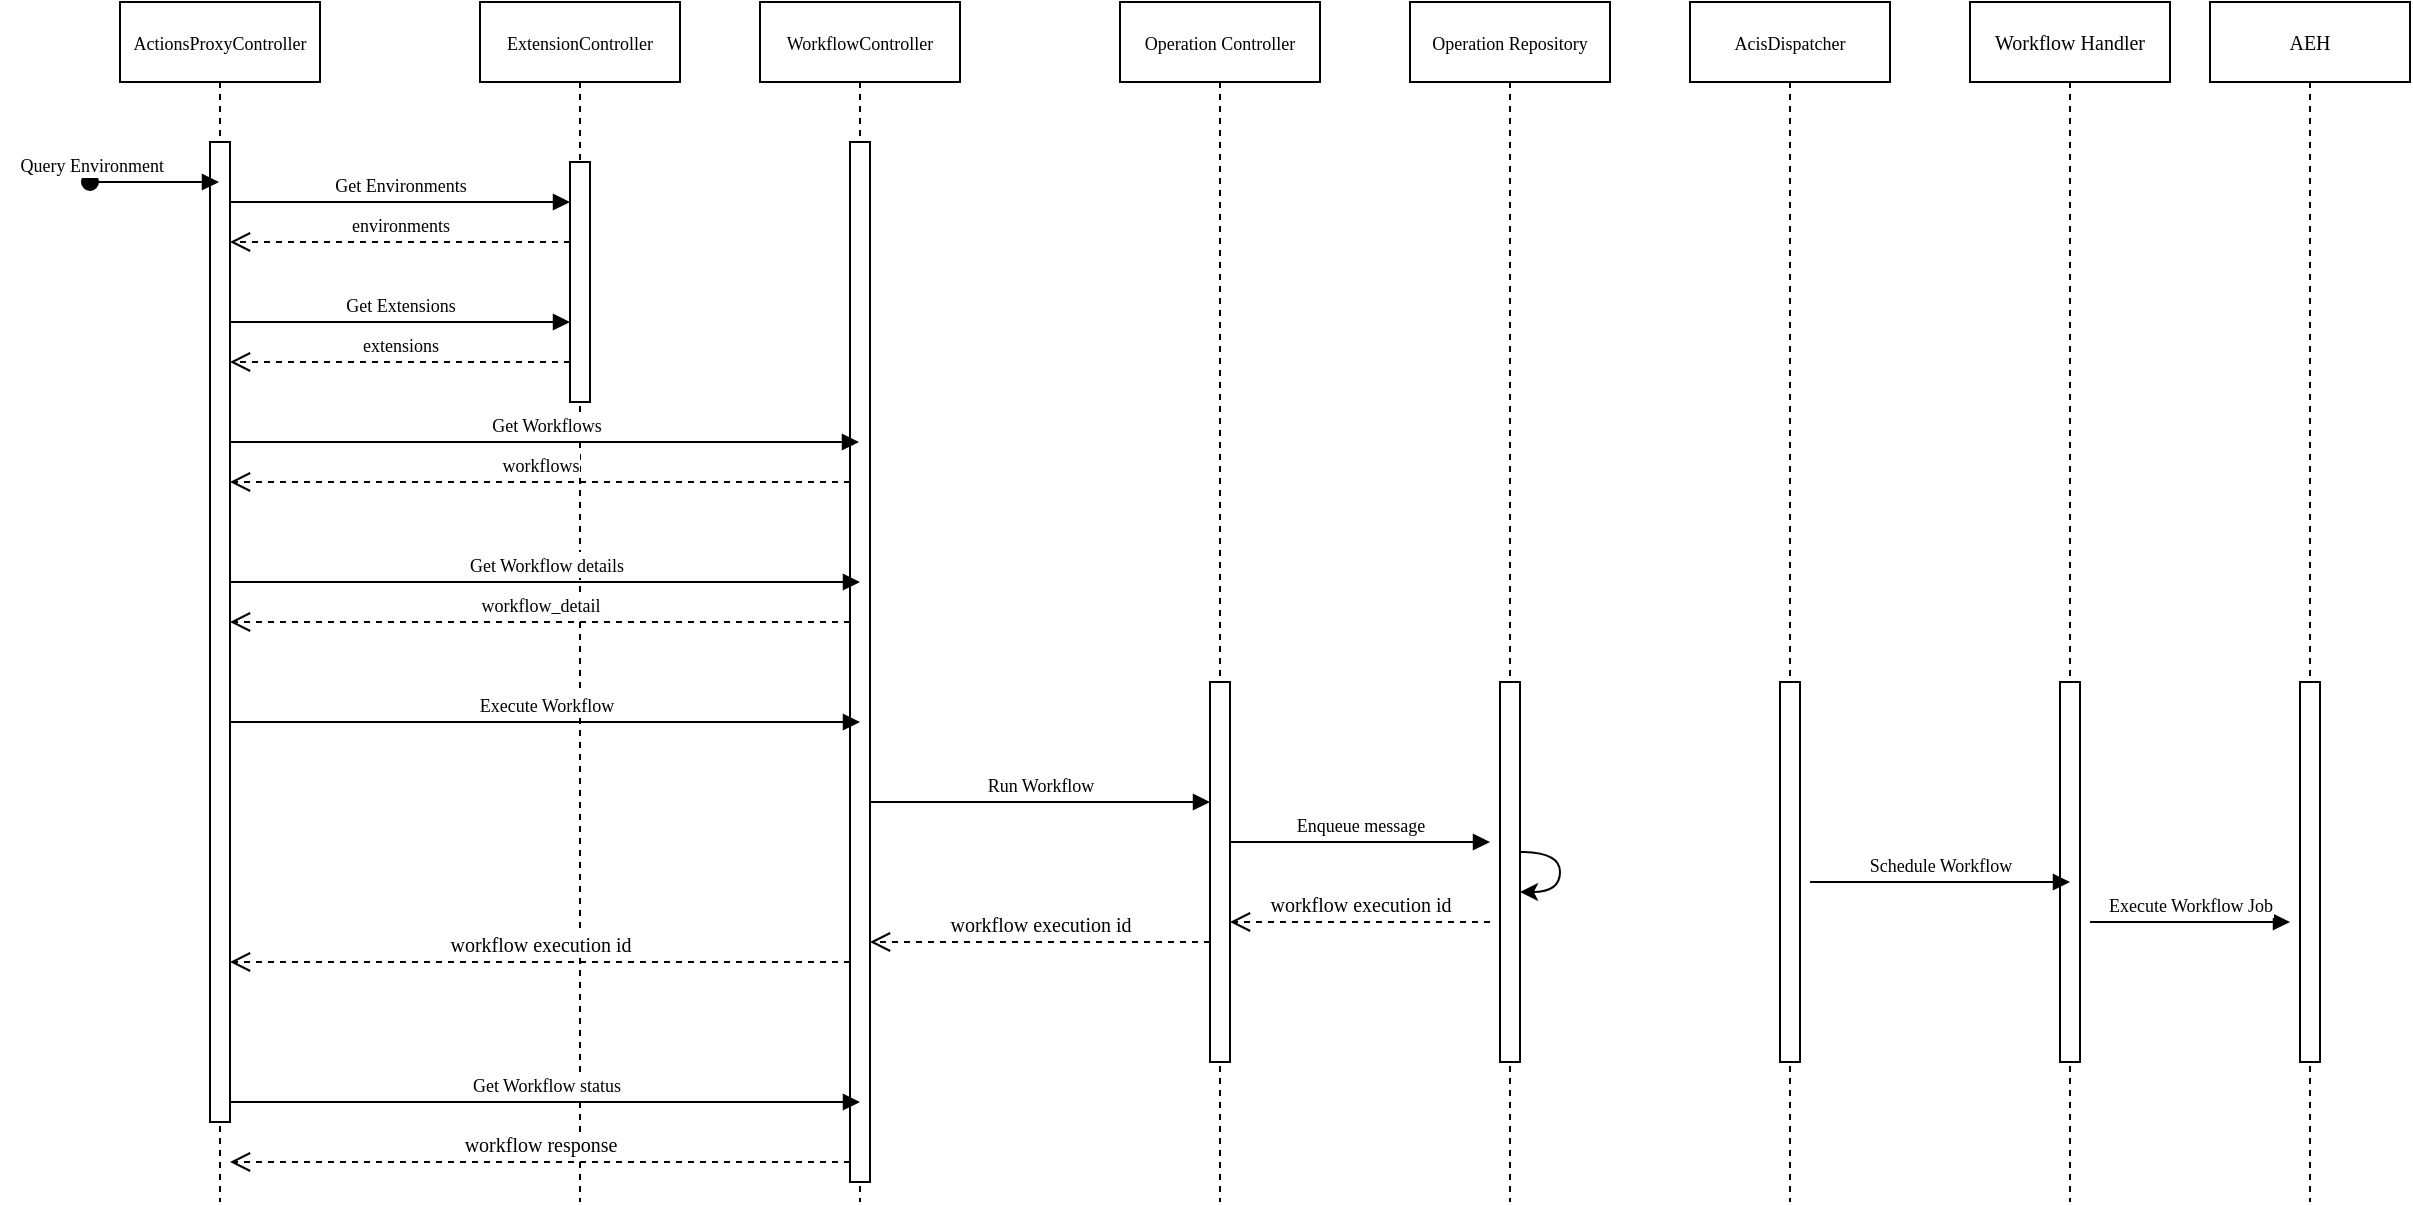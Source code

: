 <mxfile version="26.0.11">
  <diagram name="Page-1" id="2YBvvXClWsGukQMizWep">
    <mxGraphModel dx="2177" dy="938" grid="1" gridSize="10" guides="1" tooltips="1" connect="1" arrows="1" fold="1" page="1" pageScale="1" pageWidth="850" pageHeight="1100" math="0" shadow="0">
      <root>
        <mxCell id="0" />
        <mxCell id="1" parent="0" />
        <mxCell id="aM9ryv3xv72pqoxQDRHE-1" value="&lt;font face=&quot;Comic Sans MS&quot; style=&quot;font-size: 9px;&quot;&gt;ActionsProxyController&lt;/font&gt;" style="shape=umlLifeline;perimeter=lifelinePerimeter;whiteSpace=wrap;html=1;container=0;dropTarget=0;collapsible=0;recursiveResize=0;outlineConnect=0;portConstraint=eastwest;newEdgeStyle={&quot;edgeStyle&quot;:&quot;elbowEdgeStyle&quot;,&quot;elbow&quot;:&quot;vertical&quot;,&quot;curved&quot;:0,&quot;rounded&quot;:0};" parent="1" vertex="1">
          <mxGeometry x="-175" y="40" width="100" height="600" as="geometry" />
        </mxCell>
        <mxCell id="aM9ryv3xv72pqoxQDRHE-2" value="" style="html=1;points=[];perimeter=orthogonalPerimeter;outlineConnect=0;targetShapes=umlLifeline;portConstraint=eastwest;newEdgeStyle={&quot;edgeStyle&quot;:&quot;elbowEdgeStyle&quot;,&quot;elbow&quot;:&quot;vertical&quot;,&quot;curved&quot;:0,&quot;rounded&quot;:0};" parent="aM9ryv3xv72pqoxQDRHE-1" vertex="1">
          <mxGeometry x="45" y="70" width="10" height="490" as="geometry" />
        </mxCell>
        <mxCell id="aM9ryv3xv72pqoxQDRHE-5" value="&lt;font style=&quot;font-size: 9px;&quot; face=&quot;Comic Sans MS&quot;&gt;ExtensionController&lt;/font&gt;" style="shape=umlLifeline;perimeter=lifelinePerimeter;whiteSpace=wrap;html=1;container=0;dropTarget=0;collapsible=0;recursiveResize=0;outlineConnect=0;portConstraint=eastwest;newEdgeStyle={&quot;edgeStyle&quot;:&quot;elbowEdgeStyle&quot;,&quot;elbow&quot;:&quot;vertical&quot;,&quot;curved&quot;:0,&quot;rounded&quot;:0};" parent="1" vertex="1">
          <mxGeometry x="5" y="40" width="100" height="600" as="geometry" />
        </mxCell>
        <mxCell id="aM9ryv3xv72pqoxQDRHE-6" value="" style="html=1;points=[];perimeter=orthogonalPerimeter;outlineConnect=0;targetShapes=umlLifeline;portConstraint=eastwest;newEdgeStyle={&quot;edgeStyle&quot;:&quot;elbowEdgeStyle&quot;,&quot;elbow&quot;:&quot;vertical&quot;,&quot;curved&quot;:0,&quot;rounded&quot;:0};" parent="aM9ryv3xv72pqoxQDRHE-5" vertex="1">
          <mxGeometry x="45" y="80" width="10" height="120" as="geometry" />
        </mxCell>
        <mxCell id="aM9ryv3xv72pqoxQDRHE-7" value="&lt;font style=&quot;font-size: 9px;&quot; face=&quot;Comic Sans MS&quot;&gt;Get Environments&lt;/font&gt;" style="html=1;verticalAlign=bottom;endArrow=block;edgeStyle=elbowEdgeStyle;elbow=vertical;curved=0;rounded=0;" parent="1" edge="1">
          <mxGeometry relative="1" as="geometry">
            <mxPoint x="-120" y="140" as="sourcePoint" />
            <Array as="points">
              <mxPoint x="-35" y="140" />
            </Array>
            <mxPoint x="50" y="140" as="targetPoint" />
          </mxGeometry>
        </mxCell>
        <mxCell id="xrb0LRakDdT9PTgw8md3-1" value="&lt;font style=&quot;font-size: 9px;&quot; face=&quot;Comic Sans MS&quot;&gt;WorkflowController&lt;/font&gt;" style="shape=umlLifeline;perimeter=lifelinePerimeter;whiteSpace=wrap;html=1;container=0;dropTarget=0;collapsible=0;recursiveResize=0;outlineConnect=0;portConstraint=eastwest;newEdgeStyle={&quot;edgeStyle&quot;:&quot;elbowEdgeStyle&quot;,&quot;elbow&quot;:&quot;vertical&quot;,&quot;curved&quot;:0,&quot;rounded&quot;:0};" vertex="1" parent="1">
          <mxGeometry x="145" y="40" width="100" height="600" as="geometry" />
        </mxCell>
        <mxCell id="xrb0LRakDdT9PTgw8md3-2" value="" style="html=1;points=[];perimeter=orthogonalPerimeter;outlineConnect=0;targetShapes=umlLifeline;portConstraint=eastwest;newEdgeStyle={&quot;edgeStyle&quot;:&quot;elbowEdgeStyle&quot;,&quot;elbow&quot;:&quot;vertical&quot;,&quot;curved&quot;:0,&quot;rounded&quot;:0};" vertex="1" parent="xrb0LRakDdT9PTgw8md3-1">
          <mxGeometry x="45" y="70" width="10" height="520" as="geometry" />
        </mxCell>
        <mxCell id="xrb0LRakDdT9PTgw8md3-4" value="&lt;font style=&quot;font-size: 9px;&quot; face=&quot;Comic Sans MS&quot;&gt;Operation Controller&lt;/font&gt;" style="shape=umlLifeline;perimeter=lifelinePerimeter;whiteSpace=wrap;html=1;container=0;dropTarget=0;collapsible=0;recursiveResize=0;outlineConnect=0;portConstraint=eastwest;newEdgeStyle={&quot;edgeStyle&quot;:&quot;elbowEdgeStyle&quot;,&quot;elbow&quot;:&quot;vertical&quot;,&quot;curved&quot;:0,&quot;rounded&quot;:0};" vertex="1" parent="1">
          <mxGeometry x="325" y="40" width="100" height="600" as="geometry" />
        </mxCell>
        <mxCell id="aM9ryv3xv72pqoxQDRHE-3" value="&lt;font face=&quot;Comic Sans MS&quot; style=&quot;font-size: 9px;&quot;&gt;&amp;nbsp; &amp;nbsp; Query Environment&lt;/font&gt;" style="html=1;verticalAlign=bottom;startArrow=oval;endArrow=block;startSize=8;edgeStyle=elbowEdgeStyle;elbow=vertical;curved=0;rounded=0;align=right;" parent="1" target="aM9ryv3xv72pqoxQDRHE-1" edge="1">
          <mxGeometry x="0.171" relative="1" as="geometry">
            <mxPoint x="-190" y="130" as="sourcePoint" />
            <mxPoint x="-155" y="130.333" as="targetPoint" />
            <Array as="points">
              <mxPoint x="-170" y="130" />
            </Array>
            <mxPoint as="offset" />
          </mxGeometry>
        </mxCell>
        <mxCell id="xrb0LRakDdT9PTgw8md3-11" value="&lt;font style=&quot;font-size: 9px;&quot; face=&quot;Comic Sans MS&quot;&gt;Get Extensions&lt;/font&gt;" style="html=1;verticalAlign=bottom;endArrow=block;edgeStyle=elbowEdgeStyle;elbow=vertical;curved=0;rounded=0;" edge="1" parent="1">
          <mxGeometry relative="1" as="geometry">
            <mxPoint x="-120" y="200" as="sourcePoint" />
            <Array as="points">
              <mxPoint x="-35" y="200" />
            </Array>
            <mxPoint x="50" y="200" as="targetPoint" />
          </mxGeometry>
        </mxCell>
        <mxCell id="xrb0LRakDdT9PTgw8md3-13" value="&lt;font style=&quot;font-size: 9px;&quot; face=&quot;Comic Sans MS&quot;&gt;Get Workflows&lt;/font&gt;" style="html=1;verticalAlign=bottom;endArrow=block;edgeStyle=elbowEdgeStyle;elbow=vertical;curved=0;rounded=0;" edge="1" parent="1" target="xrb0LRakDdT9PTgw8md3-1">
          <mxGeometry relative="1" as="geometry">
            <mxPoint x="-120" y="260" as="sourcePoint" />
            <Array as="points">
              <mxPoint x="-35" y="260" />
            </Array>
            <mxPoint x="50" y="260" as="targetPoint" />
          </mxGeometry>
        </mxCell>
        <mxCell id="xrb0LRakDdT9PTgw8md3-17" value="&lt;span style=&quot;font-family: &amp;quot;Comic Sans MS&amp;quot;; font-size: 9px;&quot;&gt;environments&lt;/span&gt;" style="html=1;verticalAlign=bottom;endArrow=open;dashed=1;endSize=8;edgeStyle=elbowEdgeStyle;elbow=vertical;curved=0;rounded=0;" edge="1" parent="1">
          <mxGeometry relative="1" as="geometry">
            <mxPoint x="-120" y="160" as="targetPoint" />
            <Array as="points">
              <mxPoint x="-25" y="160" />
            </Array>
            <mxPoint x="50" y="160" as="sourcePoint" />
          </mxGeometry>
        </mxCell>
        <mxCell id="xrb0LRakDdT9PTgw8md3-18" value="&lt;span style=&quot;font-family: &amp;quot;Comic Sans MS&amp;quot;; font-size: 9px;&quot;&gt;extensions&lt;/span&gt;" style="html=1;verticalAlign=bottom;endArrow=open;dashed=1;endSize=8;edgeStyle=elbowEdgeStyle;elbow=vertical;curved=0;rounded=0;" edge="1" parent="1">
          <mxGeometry relative="1" as="geometry">
            <mxPoint x="-120" y="220" as="targetPoint" />
            <Array as="points">
              <mxPoint x="-25" y="220" />
            </Array>
            <mxPoint x="50" y="220" as="sourcePoint" />
          </mxGeometry>
        </mxCell>
        <mxCell id="xrb0LRakDdT9PTgw8md3-19" value="&lt;span style=&quot;font-family: &amp;quot;Comic Sans MS&amp;quot;; font-size: 9px;&quot;&gt;workflows&lt;/span&gt;" style="html=1;verticalAlign=bottom;endArrow=open;dashed=1;endSize=8;edgeStyle=elbowEdgeStyle;elbow=vertical;curved=0;rounded=0;" edge="1" parent="1" source="xrb0LRakDdT9PTgw8md3-2">
          <mxGeometry relative="1" as="geometry">
            <mxPoint x="-120" y="280" as="targetPoint" />
            <Array as="points">
              <mxPoint x="-25" y="280" />
            </Array>
            <mxPoint x="50" y="280" as="sourcePoint" />
          </mxGeometry>
        </mxCell>
        <mxCell id="xrb0LRakDdT9PTgw8md3-20" value="&lt;font style=&quot;font-size: 9px;&quot; face=&quot;Comic Sans MS&quot;&gt;Get Workflow details&lt;/font&gt;" style="html=1;verticalAlign=bottom;endArrow=block;edgeStyle=elbowEdgeStyle;elbow=vertical;curved=0;rounded=0;" edge="1" parent="1">
          <mxGeometry relative="1" as="geometry">
            <mxPoint x="-120" y="330" as="sourcePoint" />
            <Array as="points">
              <mxPoint x="-35" y="330" />
            </Array>
            <mxPoint x="195" y="330" as="targetPoint" />
          </mxGeometry>
        </mxCell>
        <mxCell id="xrb0LRakDdT9PTgw8md3-21" value="&lt;span style=&quot;font-family: &amp;quot;Comic Sans MS&amp;quot;; font-size: 9px;&quot;&gt;workflow_detail&lt;/span&gt;" style="html=1;verticalAlign=bottom;endArrow=open;dashed=1;endSize=8;edgeStyle=elbowEdgeStyle;elbow=vertical;curved=0;rounded=0;" edge="1" parent="1">
          <mxGeometry relative="1" as="geometry">
            <mxPoint x="-120" y="350" as="targetPoint" />
            <Array as="points">
              <mxPoint x="-25" y="350" />
            </Array>
            <mxPoint x="190" y="350" as="sourcePoint" />
          </mxGeometry>
        </mxCell>
        <mxCell id="xrb0LRakDdT9PTgw8md3-22" value="&lt;font style=&quot;font-size: 9px;&quot; face=&quot;Comic Sans MS&quot;&gt;Execute Workflow&lt;/font&gt;" style="html=1;verticalAlign=bottom;endArrow=block;edgeStyle=elbowEdgeStyle;elbow=vertical;curved=0;rounded=0;" edge="1" parent="1">
          <mxGeometry relative="1" as="geometry">
            <mxPoint x="-120" y="400" as="sourcePoint" />
            <Array as="points">
              <mxPoint x="-35" y="400" />
            </Array>
            <mxPoint x="195" y="400" as="targetPoint" />
          </mxGeometry>
        </mxCell>
        <mxCell id="xrb0LRakDdT9PTgw8md3-23" value="&lt;font size=&quot;1&quot; face=&quot;Comic Sans MS&quot;&gt;workflow execution id&lt;/font&gt;" style="html=1;verticalAlign=bottom;endArrow=open;dashed=1;endSize=8;edgeStyle=elbowEdgeStyle;elbow=vertical;curved=0;rounded=0;" edge="1" parent="1">
          <mxGeometry relative="1" as="geometry">
            <mxPoint x="-120" y="520" as="targetPoint" />
            <Array as="points">
              <mxPoint x="-25" y="520" />
            </Array>
            <mxPoint x="190" y="520" as="sourcePoint" />
          </mxGeometry>
        </mxCell>
        <mxCell id="xrb0LRakDdT9PTgw8md3-24" value="&lt;font style=&quot;font-size: 9px;&quot; face=&quot;Comic Sans MS&quot;&gt;Get Workflow status&lt;/font&gt;" style="html=1;verticalAlign=bottom;endArrow=block;edgeStyle=elbowEdgeStyle;elbow=vertical;curved=0;rounded=0;" edge="1" parent="1">
          <mxGeometry relative="1" as="geometry">
            <mxPoint x="-120" y="590" as="sourcePoint" />
            <Array as="points">
              <mxPoint x="-35" y="590" />
            </Array>
            <mxPoint x="195" y="590" as="targetPoint" />
          </mxGeometry>
        </mxCell>
        <mxCell id="xrb0LRakDdT9PTgw8md3-25" value="&lt;font size=&quot;1&quot; face=&quot;Comic Sans MS&quot;&gt;workflow response&lt;/font&gt;" style="html=1;verticalAlign=bottom;endArrow=open;dashed=1;endSize=8;edgeStyle=elbowEdgeStyle;elbow=vertical;curved=0;rounded=0;" edge="1" parent="1">
          <mxGeometry relative="1" as="geometry">
            <mxPoint x="-120" y="620" as="targetPoint" />
            <Array as="points">
              <mxPoint x="-25" y="620" />
            </Array>
            <mxPoint x="190" y="620" as="sourcePoint" />
          </mxGeometry>
        </mxCell>
        <mxCell id="xrb0LRakDdT9PTgw8md3-5" value="" style="html=1;points=[];perimeter=orthogonalPerimeter;outlineConnect=0;targetShapes=umlLifeline;portConstraint=eastwest;newEdgeStyle={&quot;edgeStyle&quot;:&quot;elbowEdgeStyle&quot;,&quot;elbow&quot;:&quot;vertical&quot;,&quot;curved&quot;:0,&quot;rounded&quot;:0};" vertex="1" parent="1">
          <mxGeometry x="370" y="380" width="10" height="190" as="geometry" />
        </mxCell>
        <mxCell id="xrb0LRakDdT9PTgw8md3-26" value="&lt;font style=&quot;font-size: 9px;&quot; face=&quot;Comic Sans MS&quot;&gt;Run Workflow&lt;/font&gt;" style="html=1;verticalAlign=bottom;endArrow=block;edgeStyle=elbowEdgeStyle;elbow=vertical;curved=0;rounded=0;" edge="1" parent="1" target="xrb0LRakDdT9PTgw8md3-5">
          <mxGeometry relative="1" as="geometry">
            <mxPoint x="200" y="440" as="sourcePoint" />
            <Array as="points">
              <mxPoint x="285" y="440" />
            </Array>
            <mxPoint x="515" y="440" as="targetPoint" />
          </mxGeometry>
        </mxCell>
        <mxCell id="xrb0LRakDdT9PTgw8md3-27" value="&lt;font style=&quot;font-size: 9px;&quot; face=&quot;Comic Sans MS&quot;&gt;Operation Repository&lt;/font&gt;" style="shape=umlLifeline;perimeter=lifelinePerimeter;whiteSpace=wrap;html=1;container=0;dropTarget=0;collapsible=0;recursiveResize=0;outlineConnect=0;portConstraint=eastwest;newEdgeStyle={&quot;edgeStyle&quot;:&quot;elbowEdgeStyle&quot;,&quot;elbow&quot;:&quot;vertical&quot;,&quot;curved&quot;:0,&quot;rounded&quot;:0};" vertex="1" parent="1">
          <mxGeometry x="470" y="40" width="100" height="600" as="geometry" />
        </mxCell>
        <mxCell id="xrb0LRakDdT9PTgw8md3-35" style="edgeStyle=orthogonalEdgeStyle;rounded=0;orthogonalLoop=1;jettySize=auto;html=1;elbow=vertical;curved=1;" edge="1" parent="xrb0LRakDdT9PTgw8md3-27" source="xrb0LRakDdT9PTgw8md3-28" target="xrb0LRakDdT9PTgw8md3-28">
          <mxGeometry relative="1" as="geometry">
            <mxPoint x="130" y="440" as="targetPoint" />
          </mxGeometry>
        </mxCell>
        <mxCell id="xrb0LRakDdT9PTgw8md3-28" value="" style="html=1;points=[];perimeter=orthogonalPerimeter;outlineConnect=0;targetShapes=umlLifeline;portConstraint=eastwest;newEdgeStyle={&quot;edgeStyle&quot;:&quot;elbowEdgeStyle&quot;,&quot;elbow&quot;:&quot;vertical&quot;,&quot;curved&quot;:0,&quot;rounded&quot;:0};" vertex="1" parent="xrb0LRakDdT9PTgw8md3-27">
          <mxGeometry x="45" y="340" width="10" height="190" as="geometry" />
        </mxCell>
        <mxCell id="xrb0LRakDdT9PTgw8md3-29" value="&lt;font style=&quot;font-size: 9px;&quot; face=&quot;Comic Sans MS&quot;&gt;Enqueue message&lt;/font&gt;" style="html=1;verticalAlign=bottom;endArrow=block;edgeStyle=elbowEdgeStyle;elbow=vertical;curved=0;rounded=0;" edge="1" parent="1">
          <mxGeometry relative="1" as="geometry">
            <mxPoint x="380" y="460" as="sourcePoint" />
            <Array as="points">
              <mxPoint x="465" y="460" />
            </Array>
            <mxPoint x="510" y="460" as="targetPoint" />
          </mxGeometry>
        </mxCell>
        <mxCell id="xrb0LRakDdT9PTgw8md3-30" value="&lt;font style=&quot;font-size: 9px;&quot; face=&quot;Comic Sans MS&quot;&gt;AcisDispatcher&lt;/font&gt;" style="shape=umlLifeline;perimeter=lifelinePerimeter;whiteSpace=wrap;html=1;container=0;dropTarget=0;collapsible=0;recursiveResize=0;outlineConnect=0;portConstraint=eastwest;newEdgeStyle={&quot;edgeStyle&quot;:&quot;elbowEdgeStyle&quot;,&quot;elbow&quot;:&quot;vertical&quot;,&quot;curved&quot;:0,&quot;rounded&quot;:0};" vertex="1" parent="1">
          <mxGeometry x="610" y="40" width="100" height="600" as="geometry" />
        </mxCell>
        <mxCell id="xrb0LRakDdT9PTgw8md3-31" value="" style="html=1;points=[];perimeter=orthogonalPerimeter;outlineConnect=0;targetShapes=umlLifeline;portConstraint=eastwest;newEdgeStyle={&quot;edgeStyle&quot;:&quot;elbowEdgeStyle&quot;,&quot;elbow&quot;:&quot;vertical&quot;,&quot;curved&quot;:0,&quot;rounded&quot;:0};" vertex="1" parent="xrb0LRakDdT9PTgw8md3-30">
          <mxGeometry x="45" y="340" width="10" height="190" as="geometry" />
        </mxCell>
        <mxCell id="xrb0LRakDdT9PTgw8md3-32" value="&lt;font size=&quot;1&quot; face=&quot;Comic Sans MS&quot;&gt;Workflow Handler&lt;/font&gt;" style="shape=umlLifeline;perimeter=lifelinePerimeter;whiteSpace=wrap;html=1;container=0;dropTarget=0;collapsible=0;recursiveResize=0;outlineConnect=0;portConstraint=eastwest;newEdgeStyle={&quot;edgeStyle&quot;:&quot;elbowEdgeStyle&quot;,&quot;elbow&quot;:&quot;vertical&quot;,&quot;curved&quot;:0,&quot;rounded&quot;:0};" vertex="1" parent="1">
          <mxGeometry x="750" y="40" width="100" height="600" as="geometry" />
        </mxCell>
        <mxCell id="xrb0LRakDdT9PTgw8md3-33" value="" style="html=1;points=[];perimeter=orthogonalPerimeter;outlineConnect=0;targetShapes=umlLifeline;portConstraint=eastwest;newEdgeStyle={&quot;edgeStyle&quot;:&quot;elbowEdgeStyle&quot;,&quot;elbow&quot;:&quot;vertical&quot;,&quot;curved&quot;:0,&quot;rounded&quot;:0};" vertex="1" parent="xrb0LRakDdT9PTgw8md3-32">
          <mxGeometry x="45" y="340" width="10" height="190" as="geometry" />
        </mxCell>
        <mxCell id="xrb0LRakDdT9PTgw8md3-37" value="&lt;font style=&quot;font-size: 9px;&quot; face=&quot;Comic Sans MS&quot;&gt;Schedule Workflow&lt;/font&gt;" style="html=1;verticalAlign=bottom;endArrow=block;edgeStyle=elbowEdgeStyle;elbow=vertical;curved=0;rounded=0;" edge="1" parent="1">
          <mxGeometry relative="1" as="geometry">
            <mxPoint x="670" y="480" as="sourcePoint" />
            <Array as="points">
              <mxPoint x="755" y="480" />
            </Array>
            <mxPoint x="800" y="480" as="targetPoint" />
            <mxPoint as="offset" />
          </mxGeometry>
        </mxCell>
        <mxCell id="xrb0LRakDdT9PTgw8md3-38" value="&lt;font size=&quot;1&quot; face=&quot;Comic Sans MS&quot;&gt;AEH&lt;/font&gt;" style="shape=umlLifeline;perimeter=lifelinePerimeter;whiteSpace=wrap;html=1;container=0;dropTarget=0;collapsible=0;recursiveResize=0;outlineConnect=0;portConstraint=eastwest;newEdgeStyle={&quot;edgeStyle&quot;:&quot;elbowEdgeStyle&quot;,&quot;elbow&quot;:&quot;vertical&quot;,&quot;curved&quot;:0,&quot;rounded&quot;:0};" vertex="1" parent="1">
          <mxGeometry x="870" y="40" width="100" height="600" as="geometry" />
        </mxCell>
        <mxCell id="xrb0LRakDdT9PTgw8md3-39" value="" style="html=1;points=[];perimeter=orthogonalPerimeter;outlineConnect=0;targetShapes=umlLifeline;portConstraint=eastwest;newEdgeStyle={&quot;edgeStyle&quot;:&quot;elbowEdgeStyle&quot;,&quot;elbow&quot;:&quot;vertical&quot;,&quot;curved&quot;:0,&quot;rounded&quot;:0};" vertex="1" parent="xrb0LRakDdT9PTgw8md3-38">
          <mxGeometry x="45" y="340" width="10" height="190" as="geometry" />
        </mxCell>
        <mxCell id="xrb0LRakDdT9PTgw8md3-40" value="&lt;font style=&quot;font-size: 9px;&quot; face=&quot;Comic Sans MS&quot;&gt;Execute Workflow Job&lt;/font&gt;" style="html=1;verticalAlign=bottom;endArrow=block;edgeStyle=elbowEdgeStyle;elbow=vertical;curved=0;rounded=0;" edge="1" parent="1">
          <mxGeometry relative="1" as="geometry">
            <mxPoint x="810" y="500" as="sourcePoint" />
            <Array as="points">
              <mxPoint x="895" y="500" />
            </Array>
            <mxPoint x="910" y="500" as="targetPoint" />
            <mxPoint as="offset" />
          </mxGeometry>
        </mxCell>
        <mxCell id="xrb0LRakDdT9PTgw8md3-41" value="&lt;font size=&quot;1&quot; face=&quot;Comic Sans MS&quot;&gt;workflow execution id&lt;/font&gt;" style="html=1;verticalAlign=bottom;endArrow=open;dashed=1;endSize=8;edgeStyle=elbowEdgeStyle;elbow=vertical;curved=0;rounded=0;" edge="1" parent="1">
          <mxGeometry relative="1" as="geometry">
            <mxPoint x="380" y="500" as="targetPoint" />
            <Array as="points">
              <mxPoint x="475" y="500" />
            </Array>
            <mxPoint x="510" y="500" as="sourcePoint" />
          </mxGeometry>
        </mxCell>
        <mxCell id="xrb0LRakDdT9PTgw8md3-42" value="&lt;font size=&quot;1&quot; face=&quot;Comic Sans MS&quot;&gt;workflow execution id&lt;/font&gt;" style="html=1;verticalAlign=bottom;endArrow=open;dashed=1;endSize=8;edgeStyle=elbowEdgeStyle;elbow=vertical;curved=0;rounded=0;" edge="1" parent="1" source="xrb0LRakDdT9PTgw8md3-5">
          <mxGeometry relative="1" as="geometry">
            <mxPoint x="200" y="510" as="targetPoint" />
            <Array as="points">
              <mxPoint x="295" y="510" />
            </Array>
            <mxPoint x="330" y="510" as="sourcePoint" />
          </mxGeometry>
        </mxCell>
      </root>
    </mxGraphModel>
  </diagram>
</mxfile>
